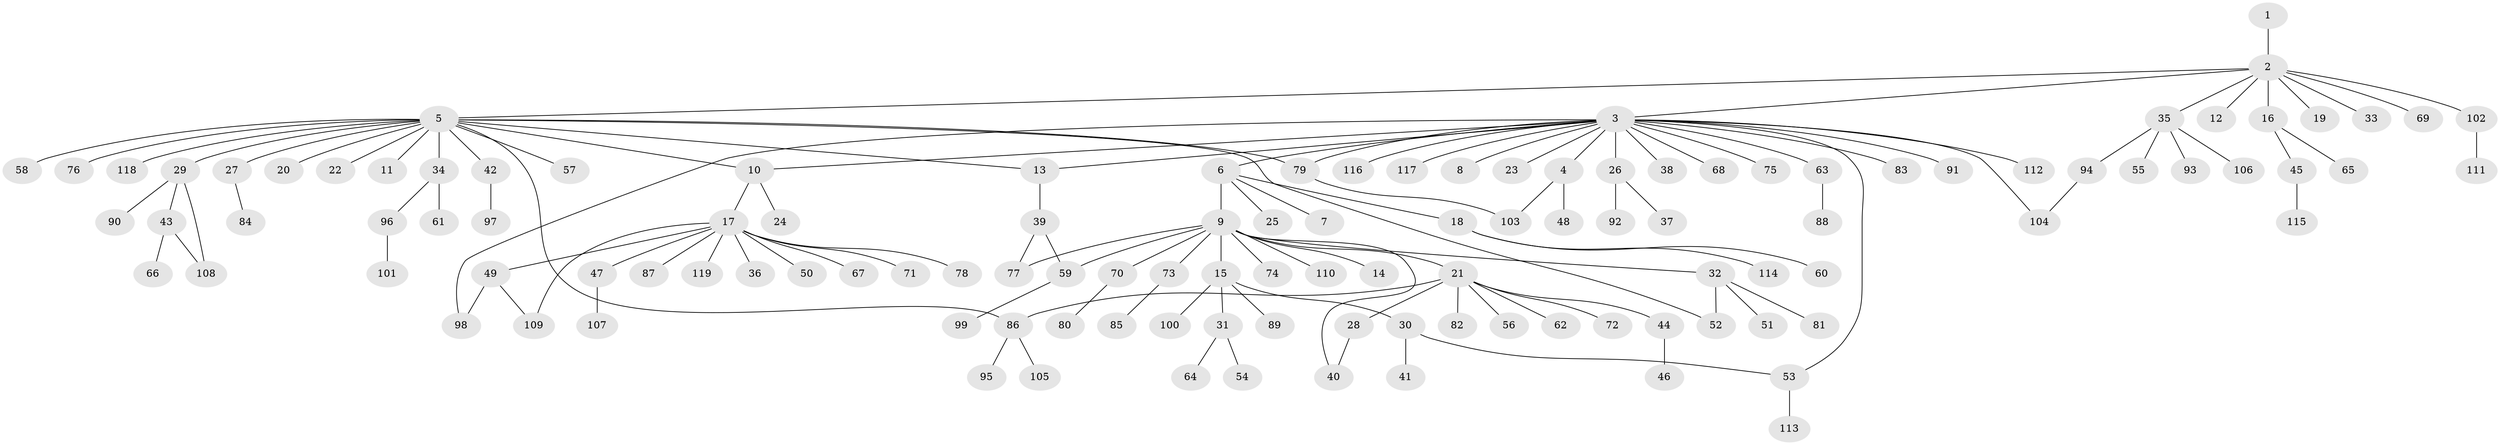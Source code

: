 // coarse degree distribution, {1: 0.6413043478260869, 11: 0.021739130434782608, 21: 0.010869565217391304, 3: 0.07608695652173914, 19: 0.010869565217391304, 4: 0.043478260869565216, 10: 0.010869565217391304, 2: 0.17391304347826086, 8: 0.010869565217391304}
// Generated by graph-tools (version 1.1) at 2025/23/03/03/25 07:23:50]
// undirected, 119 vertices, 132 edges
graph export_dot {
graph [start="1"]
  node [color=gray90,style=filled];
  1;
  2;
  3;
  4;
  5;
  6;
  7;
  8;
  9;
  10;
  11;
  12;
  13;
  14;
  15;
  16;
  17;
  18;
  19;
  20;
  21;
  22;
  23;
  24;
  25;
  26;
  27;
  28;
  29;
  30;
  31;
  32;
  33;
  34;
  35;
  36;
  37;
  38;
  39;
  40;
  41;
  42;
  43;
  44;
  45;
  46;
  47;
  48;
  49;
  50;
  51;
  52;
  53;
  54;
  55;
  56;
  57;
  58;
  59;
  60;
  61;
  62;
  63;
  64;
  65;
  66;
  67;
  68;
  69;
  70;
  71;
  72;
  73;
  74;
  75;
  76;
  77;
  78;
  79;
  80;
  81;
  82;
  83;
  84;
  85;
  86;
  87;
  88;
  89;
  90;
  91;
  92;
  93;
  94;
  95;
  96;
  97;
  98;
  99;
  100;
  101;
  102;
  103;
  104;
  105;
  106;
  107;
  108;
  109;
  110;
  111;
  112;
  113;
  114;
  115;
  116;
  117;
  118;
  119;
  1 -- 2;
  2 -- 3;
  2 -- 5;
  2 -- 12;
  2 -- 16;
  2 -- 19;
  2 -- 33;
  2 -- 35;
  2 -- 69;
  2 -- 102;
  3 -- 4;
  3 -- 6;
  3 -- 8;
  3 -- 10;
  3 -- 13;
  3 -- 23;
  3 -- 26;
  3 -- 38;
  3 -- 53;
  3 -- 63;
  3 -- 68;
  3 -- 75;
  3 -- 79;
  3 -- 83;
  3 -- 91;
  3 -- 98;
  3 -- 104;
  3 -- 112;
  3 -- 116;
  3 -- 117;
  4 -- 48;
  4 -- 103;
  5 -- 10;
  5 -- 11;
  5 -- 13;
  5 -- 20;
  5 -- 22;
  5 -- 27;
  5 -- 29;
  5 -- 34;
  5 -- 42;
  5 -- 52;
  5 -- 57;
  5 -- 58;
  5 -- 76;
  5 -- 79;
  5 -- 86;
  5 -- 118;
  6 -- 7;
  6 -- 9;
  6 -- 18;
  6 -- 25;
  9 -- 14;
  9 -- 15;
  9 -- 21;
  9 -- 32;
  9 -- 40;
  9 -- 59;
  9 -- 70;
  9 -- 73;
  9 -- 74;
  9 -- 77;
  9 -- 110;
  10 -- 17;
  10 -- 24;
  13 -- 39;
  15 -- 30;
  15 -- 31;
  15 -- 89;
  15 -- 100;
  16 -- 45;
  16 -- 65;
  17 -- 36;
  17 -- 47;
  17 -- 49;
  17 -- 50;
  17 -- 67;
  17 -- 71;
  17 -- 78;
  17 -- 87;
  17 -- 109;
  17 -- 119;
  18 -- 60;
  18 -- 114;
  21 -- 28;
  21 -- 44;
  21 -- 56;
  21 -- 62;
  21 -- 72;
  21 -- 82;
  21 -- 86;
  26 -- 37;
  26 -- 92;
  27 -- 84;
  28 -- 40;
  29 -- 43;
  29 -- 90;
  29 -- 108;
  30 -- 41;
  30 -- 53;
  31 -- 54;
  31 -- 64;
  32 -- 51;
  32 -- 52;
  32 -- 81;
  34 -- 61;
  34 -- 96;
  35 -- 55;
  35 -- 93;
  35 -- 94;
  35 -- 106;
  39 -- 59;
  39 -- 77;
  42 -- 97;
  43 -- 66;
  43 -- 108;
  44 -- 46;
  45 -- 115;
  47 -- 107;
  49 -- 98;
  49 -- 109;
  53 -- 113;
  59 -- 99;
  63 -- 88;
  70 -- 80;
  73 -- 85;
  79 -- 103;
  86 -- 95;
  86 -- 105;
  94 -- 104;
  96 -- 101;
  102 -- 111;
}
